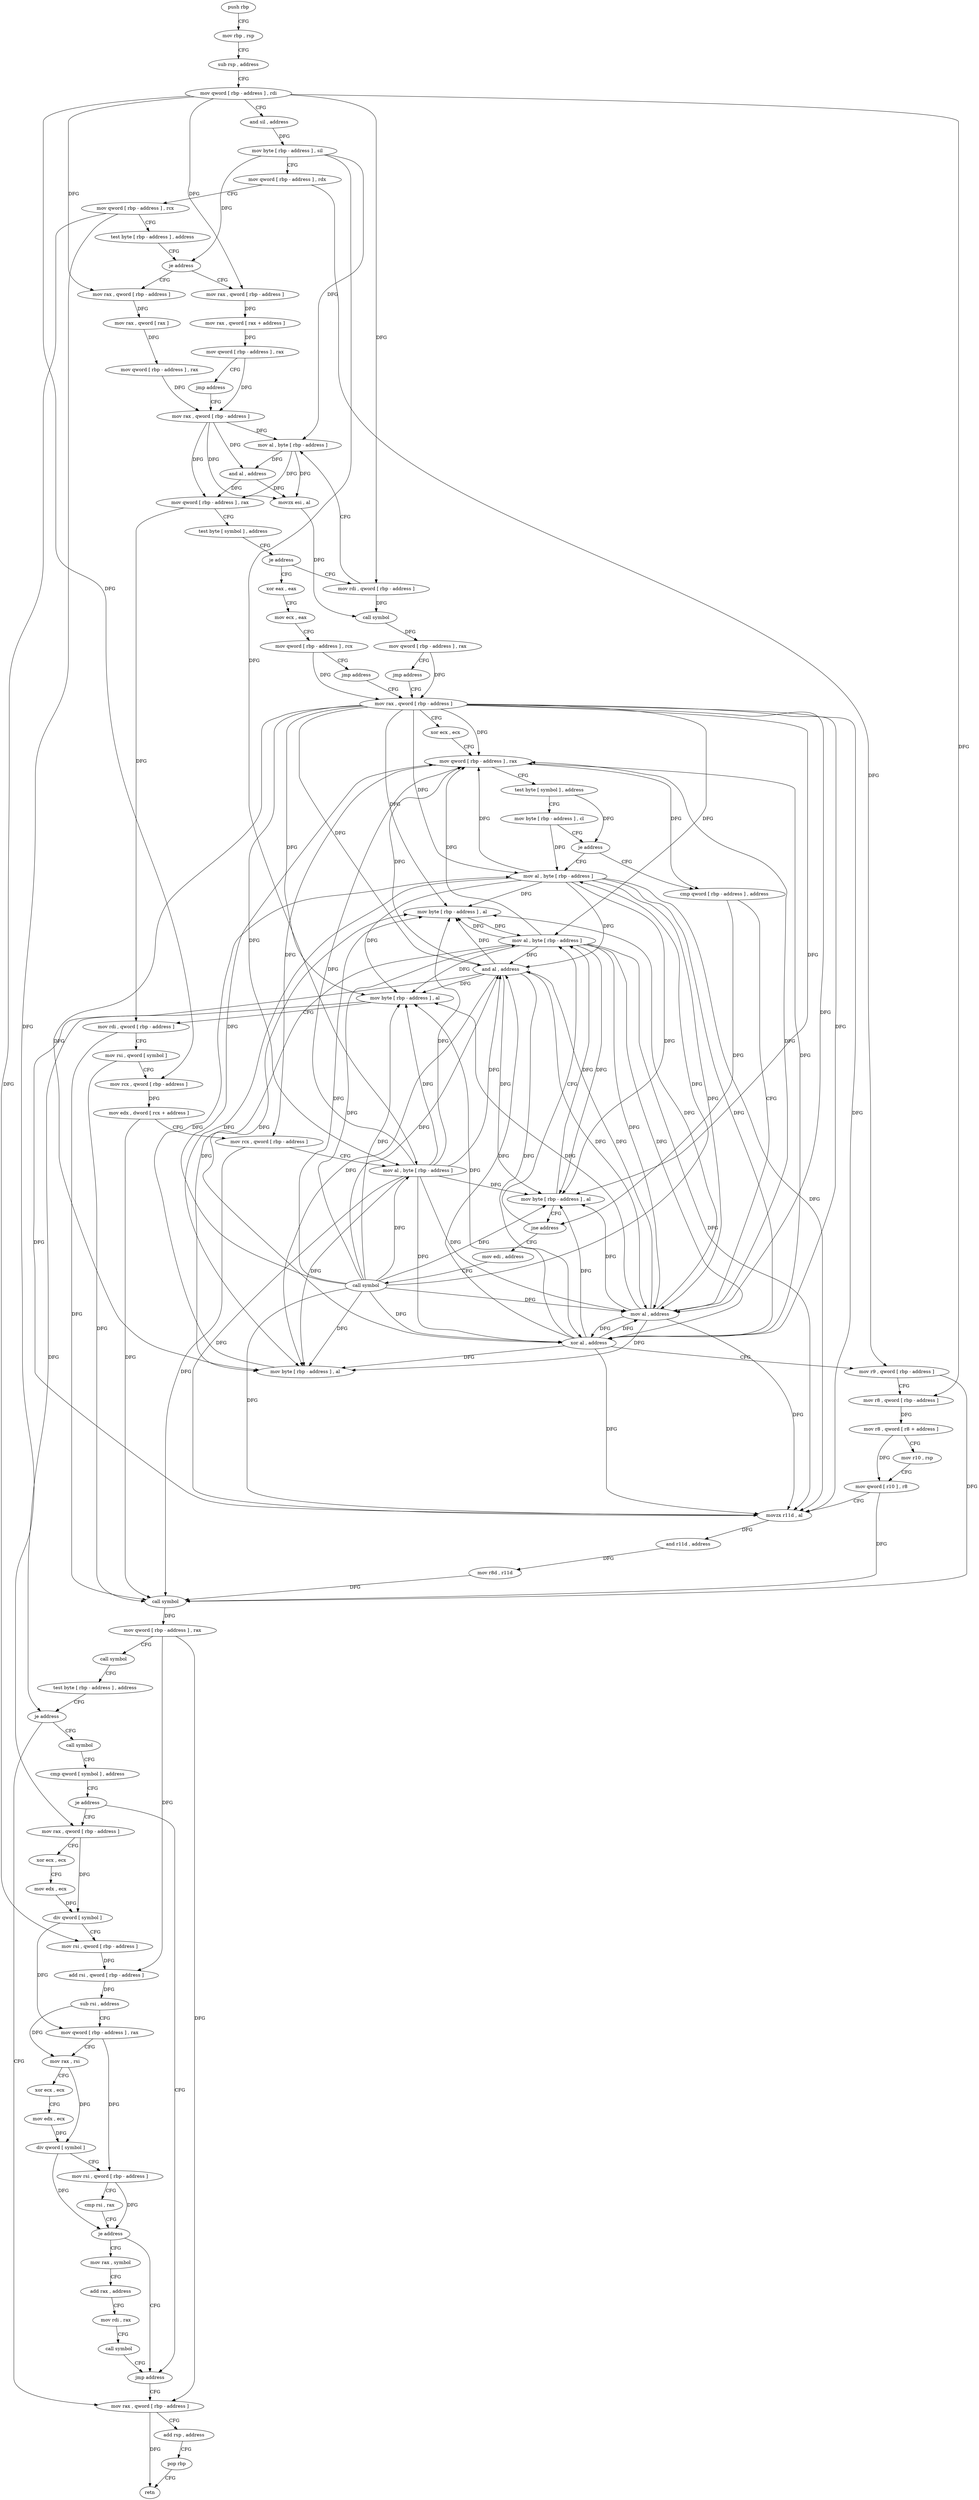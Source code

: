 digraph "func" {
"4247232" [label = "push rbp" ]
"4247233" [label = "mov rbp , rsp" ]
"4247236" [label = "sub rsp , address" ]
"4247240" [label = "mov qword [ rbp - address ] , rdi" ]
"4247244" [label = "and sil , address" ]
"4247248" [label = "mov byte [ rbp - address ] , sil" ]
"4247252" [label = "mov qword [ rbp - address ] , rdx" ]
"4247256" [label = "mov qword [ rbp - address ] , rcx" ]
"4247260" [label = "test byte [ rbp - address ] , address" ]
"4247264" [label = "je address" ]
"4247287" [label = "mov rax , qword [ rbp - address ]" ]
"4247270" [label = "mov rax , qword [ rbp - address ]" ]
"4247291" [label = "mov rax , qword [ rax ]" ]
"4247294" [label = "mov qword [ rbp - address ] , rax" ]
"4247298" [label = "mov rax , qword [ rbp - address ]" ]
"4247274" [label = "mov rax , qword [ rax + address ]" ]
"4247278" [label = "mov qword [ rbp - address ] , rax" ]
"4247282" [label = "jmp address" ]
"4247346" [label = "xor eax , eax" ]
"4247348" [label = "mov ecx , eax" ]
"4247350" [label = "mov qword [ rbp - address ] , rcx" ]
"4247354" [label = "jmp address" ]
"4247359" [label = "mov rax , qword [ rbp - address ]" ]
"4247320" [label = "mov rdi , qword [ rbp - address ]" ]
"4247324" [label = "mov al , byte [ rbp - address ]" ]
"4247327" [label = "and al , address" ]
"4247329" [label = "movzx esi , al" ]
"4247332" [label = "call symbol" ]
"4247337" [label = "mov qword [ rbp - address ] , rax" ]
"4247341" [label = "jmp address" ]
"4247302" [label = "mov qword [ rbp - address ] , rax" ]
"4247306" [label = "test byte [ symbol ] , address" ]
"4247314" [label = "je address" ]
"4247363" [label = "xor ecx , ecx" ]
"4247365" [label = "mov qword [ rbp - address ] , rax" ]
"4247369" [label = "test byte [ symbol ] , address" ]
"4247377" [label = "mov byte [ rbp - address ] , cl" ]
"4247380" [label = "je address" ]
"4247421" [label = "mov al , byte [ rbp - address ]" ]
"4247386" [label = "cmp qword [ rbp - address ] , address" ]
"4247424" [label = "and al , address" ]
"4247426" [label = "mov byte [ rbp - address ] , al" ]
"4247429" [label = "mov rdi , qword [ rbp - address ]" ]
"4247433" [label = "mov rsi , qword [ symbol ]" ]
"4247441" [label = "mov rcx , qword [ rbp - address ]" ]
"4247445" [label = "mov edx , dword [ rcx + address ]" ]
"4247451" [label = "mov rcx , qword [ rbp - address ]" ]
"4247455" [label = "mov al , byte [ rbp - address ]" ]
"4247458" [label = "xor al , address" ]
"4247460" [label = "mov r9 , qword [ rbp - address ]" ]
"4247464" [label = "mov r8 , qword [ rbp - address ]" ]
"4247468" [label = "mov r8 , qword [ r8 + address ]" ]
"4247472" [label = "mov r10 , rsp" ]
"4247475" [label = "mov qword [ r10 ] , r8" ]
"4247478" [label = "movzx r11d , al" ]
"4247482" [label = "and r11d , address" ]
"4247486" [label = "mov r8d , r11d" ]
"4247489" [label = "call symbol" ]
"4247494" [label = "mov qword [ rbp - address ] , rax" ]
"4247498" [label = "call symbol" ]
"4247503" [label = "test byte [ rbp - address ] , address" ]
"4247507" [label = "je address" ]
"4247625" [label = "mov rax , qword [ rbp - address ]" ]
"4247513" [label = "call symbol" ]
"4247391" [label = "mov al , address" ]
"4247393" [label = "mov byte [ rbp - address ] , al" ]
"4247396" [label = "jne address" ]
"4247415" [label = "mov al , byte [ rbp - address ]" ]
"4247402" [label = "mov edi , address" ]
"4247629" [label = "add rsp , address" ]
"4247633" [label = "pop rbp" ]
"4247634" [label = "retn" ]
"4247518" [label = "cmp qword [ symbol ] , address" ]
"4247527" [label = "je address" ]
"4247620" [label = "jmp address" ]
"4247533" [label = "mov rax , qword [ rbp - address ]" ]
"4247418" [label = "mov byte [ rbp - address ] , al" ]
"4247407" [label = "call symbol" ]
"4247412" [label = "mov byte [ rbp - address ] , al" ]
"4247537" [label = "xor ecx , ecx" ]
"4247539" [label = "mov edx , ecx" ]
"4247541" [label = "div qword [ symbol ]" ]
"4247549" [label = "mov rsi , qword [ rbp - address ]" ]
"4247553" [label = "add rsi , qword [ rbp - address ]" ]
"4247557" [label = "sub rsi , address" ]
"4247564" [label = "mov qword [ rbp - address ] , rax" ]
"4247568" [label = "mov rax , rsi" ]
"4247571" [label = "xor ecx , ecx" ]
"4247573" [label = "mov edx , ecx" ]
"4247575" [label = "div qword [ symbol ]" ]
"4247583" [label = "mov rsi , qword [ rbp - address ]" ]
"4247587" [label = "cmp rsi , rax" ]
"4247590" [label = "je address" ]
"4247596" [label = "mov rax , symbol" ]
"4247606" [label = "add rax , address" ]
"4247612" [label = "mov rdi , rax" ]
"4247615" [label = "call symbol" ]
"4247232" -> "4247233" [ label = "CFG" ]
"4247233" -> "4247236" [ label = "CFG" ]
"4247236" -> "4247240" [ label = "CFG" ]
"4247240" -> "4247244" [ label = "CFG" ]
"4247240" -> "4247287" [ label = "DFG" ]
"4247240" -> "4247270" [ label = "DFG" ]
"4247240" -> "4247320" [ label = "DFG" ]
"4247240" -> "4247441" [ label = "DFG" ]
"4247240" -> "4247464" [ label = "DFG" ]
"4247244" -> "4247248" [ label = "DFG" ]
"4247248" -> "4247252" [ label = "CFG" ]
"4247248" -> "4247264" [ label = "DFG" ]
"4247248" -> "4247324" [ label = "DFG" ]
"4247248" -> "4247455" [ label = "DFG" ]
"4247252" -> "4247256" [ label = "CFG" ]
"4247252" -> "4247460" [ label = "DFG" ]
"4247256" -> "4247260" [ label = "CFG" ]
"4247256" -> "4247533" [ label = "DFG" ]
"4247256" -> "4247549" [ label = "DFG" ]
"4247260" -> "4247264" [ label = "CFG" ]
"4247264" -> "4247287" [ label = "CFG" ]
"4247264" -> "4247270" [ label = "CFG" ]
"4247287" -> "4247291" [ label = "DFG" ]
"4247270" -> "4247274" [ label = "DFG" ]
"4247291" -> "4247294" [ label = "DFG" ]
"4247294" -> "4247298" [ label = "DFG" ]
"4247298" -> "4247302" [ label = "DFG" ]
"4247298" -> "4247324" [ label = "DFG" ]
"4247298" -> "4247327" [ label = "DFG" ]
"4247298" -> "4247329" [ label = "DFG" ]
"4247274" -> "4247278" [ label = "DFG" ]
"4247278" -> "4247282" [ label = "CFG" ]
"4247278" -> "4247298" [ label = "DFG" ]
"4247282" -> "4247298" [ label = "CFG" ]
"4247346" -> "4247348" [ label = "CFG" ]
"4247348" -> "4247350" [ label = "CFG" ]
"4247350" -> "4247354" [ label = "CFG" ]
"4247350" -> "4247359" [ label = "DFG" ]
"4247354" -> "4247359" [ label = "CFG" ]
"4247359" -> "4247363" [ label = "CFG" ]
"4247359" -> "4247365" [ label = "DFG" ]
"4247359" -> "4247421" [ label = "DFG" ]
"4247359" -> "4247424" [ label = "DFG" ]
"4247359" -> "4247426" [ label = "DFG" ]
"4247359" -> "4247455" [ label = "DFG" ]
"4247359" -> "4247458" [ label = "DFG" ]
"4247359" -> "4247478" [ label = "DFG" ]
"4247359" -> "4247391" [ label = "DFG" ]
"4247359" -> "4247393" [ label = "DFG" ]
"4247359" -> "4247415" [ label = "DFG" ]
"4247359" -> "4247418" [ label = "DFG" ]
"4247359" -> "4247412" [ label = "DFG" ]
"4247320" -> "4247324" [ label = "CFG" ]
"4247320" -> "4247332" [ label = "DFG" ]
"4247324" -> "4247327" [ label = "DFG" ]
"4247324" -> "4247302" [ label = "DFG" ]
"4247324" -> "4247329" [ label = "DFG" ]
"4247327" -> "4247329" [ label = "DFG" ]
"4247327" -> "4247302" [ label = "DFG" ]
"4247329" -> "4247332" [ label = "DFG" ]
"4247332" -> "4247337" [ label = "DFG" ]
"4247337" -> "4247341" [ label = "CFG" ]
"4247337" -> "4247359" [ label = "DFG" ]
"4247341" -> "4247359" [ label = "CFG" ]
"4247302" -> "4247306" [ label = "CFG" ]
"4247302" -> "4247429" [ label = "DFG" ]
"4247306" -> "4247314" [ label = "CFG" ]
"4247314" -> "4247346" [ label = "CFG" ]
"4247314" -> "4247320" [ label = "CFG" ]
"4247363" -> "4247365" [ label = "CFG" ]
"4247365" -> "4247369" [ label = "CFG" ]
"4247365" -> "4247451" [ label = "DFG" ]
"4247365" -> "4247386" [ label = "DFG" ]
"4247369" -> "4247377" [ label = "CFG" ]
"4247369" -> "4247380" [ label = "DFG" ]
"4247377" -> "4247380" [ label = "CFG" ]
"4247377" -> "4247421" [ label = "DFG" ]
"4247380" -> "4247421" [ label = "CFG" ]
"4247380" -> "4247386" [ label = "CFG" ]
"4247421" -> "4247424" [ label = "DFG" ]
"4247421" -> "4247365" [ label = "DFG" ]
"4247421" -> "4247426" [ label = "DFG" ]
"4247421" -> "4247458" [ label = "DFG" ]
"4247421" -> "4247478" [ label = "DFG" ]
"4247421" -> "4247391" [ label = "DFG" ]
"4247421" -> "4247393" [ label = "DFG" ]
"4247421" -> "4247418" [ label = "DFG" ]
"4247421" -> "4247412" [ label = "DFG" ]
"4247386" -> "4247391" [ label = "CFG" ]
"4247386" -> "4247396" [ label = "DFG" ]
"4247424" -> "4247426" [ label = "DFG" ]
"4247424" -> "4247365" [ label = "DFG" ]
"4247424" -> "4247458" [ label = "DFG" ]
"4247424" -> "4247478" [ label = "DFG" ]
"4247424" -> "4247391" [ label = "DFG" ]
"4247424" -> "4247393" [ label = "DFG" ]
"4247424" -> "4247418" [ label = "DFG" ]
"4247424" -> "4247412" [ label = "DFG" ]
"4247426" -> "4247429" [ label = "CFG" ]
"4247426" -> "4247507" [ label = "DFG" ]
"4247429" -> "4247433" [ label = "CFG" ]
"4247429" -> "4247489" [ label = "DFG" ]
"4247433" -> "4247441" [ label = "CFG" ]
"4247433" -> "4247489" [ label = "DFG" ]
"4247441" -> "4247445" [ label = "DFG" ]
"4247445" -> "4247451" [ label = "CFG" ]
"4247445" -> "4247489" [ label = "DFG" ]
"4247451" -> "4247455" [ label = "CFG" ]
"4247451" -> "4247489" [ label = "DFG" ]
"4247455" -> "4247458" [ label = "DFG" ]
"4247455" -> "4247365" [ label = "DFG" ]
"4247455" -> "4247424" [ label = "DFG" ]
"4247455" -> "4247426" [ label = "DFG" ]
"4247455" -> "4247478" [ label = "DFG" ]
"4247455" -> "4247391" [ label = "DFG" ]
"4247455" -> "4247393" [ label = "DFG" ]
"4247455" -> "4247418" [ label = "DFG" ]
"4247455" -> "4247412" [ label = "DFG" ]
"4247458" -> "4247460" [ label = "CFG" ]
"4247458" -> "4247365" [ label = "DFG" ]
"4247458" -> "4247424" [ label = "DFG" ]
"4247458" -> "4247426" [ label = "DFG" ]
"4247458" -> "4247478" [ label = "DFG" ]
"4247458" -> "4247391" [ label = "DFG" ]
"4247458" -> "4247393" [ label = "DFG" ]
"4247458" -> "4247418" [ label = "DFG" ]
"4247458" -> "4247412" [ label = "DFG" ]
"4247460" -> "4247464" [ label = "CFG" ]
"4247460" -> "4247489" [ label = "DFG" ]
"4247464" -> "4247468" [ label = "DFG" ]
"4247468" -> "4247472" [ label = "CFG" ]
"4247468" -> "4247475" [ label = "DFG" ]
"4247472" -> "4247475" [ label = "CFG" ]
"4247475" -> "4247478" [ label = "CFG" ]
"4247475" -> "4247489" [ label = "DFG" ]
"4247478" -> "4247482" [ label = "DFG" ]
"4247482" -> "4247486" [ label = "DFG" ]
"4247486" -> "4247489" [ label = "DFG" ]
"4247489" -> "4247494" [ label = "DFG" ]
"4247494" -> "4247498" [ label = "CFG" ]
"4247494" -> "4247625" [ label = "DFG" ]
"4247494" -> "4247553" [ label = "DFG" ]
"4247498" -> "4247503" [ label = "CFG" ]
"4247503" -> "4247507" [ label = "CFG" ]
"4247507" -> "4247625" [ label = "CFG" ]
"4247507" -> "4247513" [ label = "CFG" ]
"4247625" -> "4247629" [ label = "CFG" ]
"4247625" -> "4247634" [ label = "DFG" ]
"4247513" -> "4247518" [ label = "CFG" ]
"4247391" -> "4247393" [ label = "DFG" ]
"4247391" -> "4247365" [ label = "DFG" ]
"4247391" -> "4247424" [ label = "DFG" ]
"4247391" -> "4247426" [ label = "DFG" ]
"4247391" -> "4247458" [ label = "DFG" ]
"4247391" -> "4247478" [ label = "DFG" ]
"4247391" -> "4247418" [ label = "DFG" ]
"4247391" -> "4247412" [ label = "DFG" ]
"4247393" -> "4247396" [ label = "CFG" ]
"4247393" -> "4247415" [ label = "DFG" ]
"4247396" -> "4247415" [ label = "CFG" ]
"4247396" -> "4247402" [ label = "CFG" ]
"4247415" -> "4247418" [ label = "DFG" ]
"4247415" -> "4247365" [ label = "DFG" ]
"4247415" -> "4247424" [ label = "DFG" ]
"4247415" -> "4247426" [ label = "DFG" ]
"4247415" -> "4247458" [ label = "DFG" ]
"4247415" -> "4247478" [ label = "DFG" ]
"4247415" -> "4247391" [ label = "DFG" ]
"4247415" -> "4247393" [ label = "DFG" ]
"4247415" -> "4247412" [ label = "DFG" ]
"4247402" -> "4247407" [ label = "CFG" ]
"4247629" -> "4247633" [ label = "CFG" ]
"4247633" -> "4247634" [ label = "CFG" ]
"4247518" -> "4247527" [ label = "CFG" ]
"4247527" -> "4247620" [ label = "CFG" ]
"4247527" -> "4247533" [ label = "CFG" ]
"4247620" -> "4247625" [ label = "CFG" ]
"4247533" -> "4247537" [ label = "CFG" ]
"4247533" -> "4247541" [ label = "DFG" ]
"4247418" -> "4247421" [ label = "DFG" ]
"4247407" -> "4247412" [ label = "DFG" ]
"4247407" -> "4247365" [ label = "DFG" ]
"4247407" -> "4247424" [ label = "DFG" ]
"4247407" -> "4247426" [ label = "DFG" ]
"4247407" -> "4247458" [ label = "DFG" ]
"4247407" -> "4247478" [ label = "DFG" ]
"4247407" -> "4247391" [ label = "DFG" ]
"4247407" -> "4247393" [ label = "DFG" ]
"4247407" -> "4247418" [ label = "DFG" ]
"4247407" -> "4247421" [ label = "DFG" ]
"4247407" -> "4247455" [ label = "DFG" ]
"4247407" -> "4247415" [ label = "DFG" ]
"4247412" -> "4247415" [ label = "DFG" ]
"4247537" -> "4247539" [ label = "CFG" ]
"4247539" -> "4247541" [ label = "DFG" ]
"4247541" -> "4247549" [ label = "CFG" ]
"4247541" -> "4247564" [ label = "DFG" ]
"4247549" -> "4247553" [ label = "DFG" ]
"4247553" -> "4247557" [ label = "DFG" ]
"4247557" -> "4247564" [ label = "CFG" ]
"4247557" -> "4247568" [ label = "DFG" ]
"4247564" -> "4247568" [ label = "CFG" ]
"4247564" -> "4247583" [ label = "DFG" ]
"4247568" -> "4247571" [ label = "CFG" ]
"4247568" -> "4247575" [ label = "DFG" ]
"4247571" -> "4247573" [ label = "CFG" ]
"4247573" -> "4247575" [ label = "DFG" ]
"4247575" -> "4247583" [ label = "CFG" ]
"4247575" -> "4247590" [ label = "DFG" ]
"4247583" -> "4247587" [ label = "CFG" ]
"4247583" -> "4247590" [ label = "DFG" ]
"4247587" -> "4247590" [ label = "CFG" ]
"4247590" -> "4247620" [ label = "CFG" ]
"4247590" -> "4247596" [ label = "CFG" ]
"4247596" -> "4247606" [ label = "CFG" ]
"4247606" -> "4247612" [ label = "CFG" ]
"4247612" -> "4247615" [ label = "CFG" ]
"4247615" -> "4247620" [ label = "CFG" ]
}
